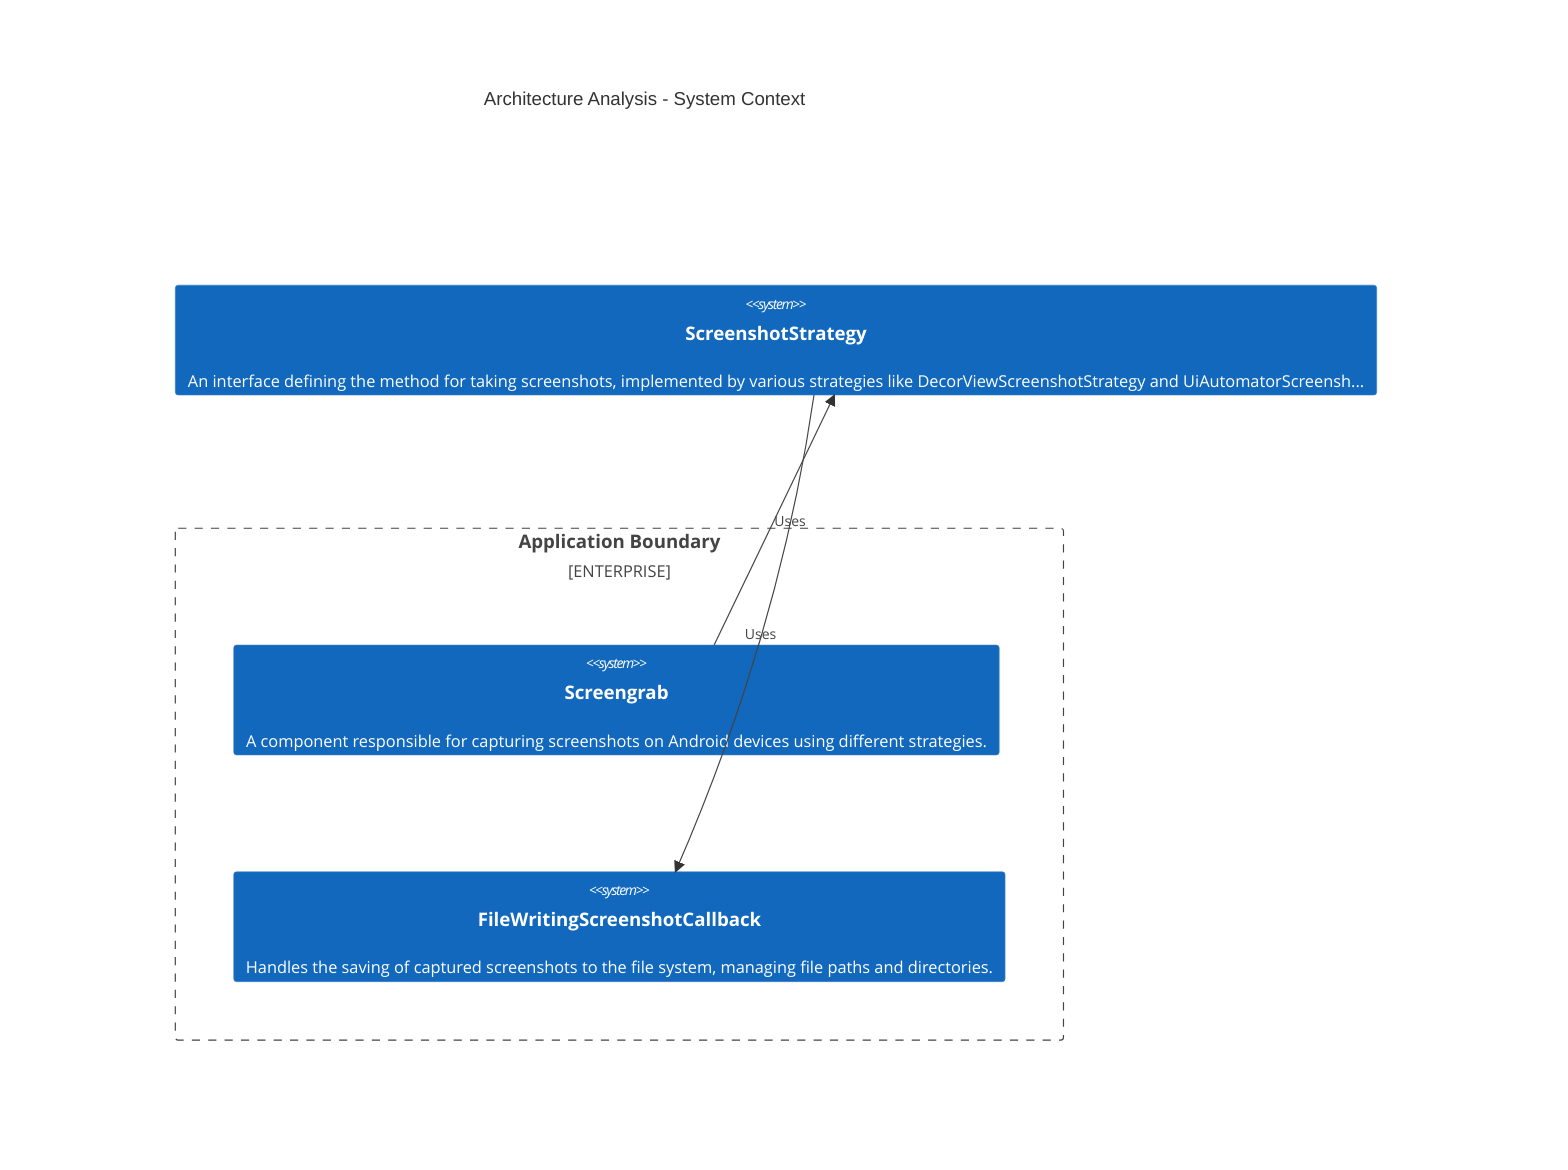C4Context
    title Architecture Analysis - System Context
    Enterprise_Boundary(tb_Application_Boundary, "Application Boundary") {
        System(Screengrab, "Screengrab", "A component responsible for capturing screenshots on Android devices using different strategies.")
        System(FileWritingScreenshotCallback, "FileWritingScreenshotCallback", "Handles the saving of captured screenshots to the file system, managing file paths and directories.")
    }
    System(ScreenshotStrategy, "ScreenshotStrategy", "An interface defining the method for taking screenshots, implemented by various strategies like DecorViewScreenshotStrategy and UiAutomatorScreensh...")

    Rel(Screengrab, ScreenshotStrategy, "Uses")
    Rel(ScreenshotStrategy, FileWritingScreenshotCallback, "Uses")